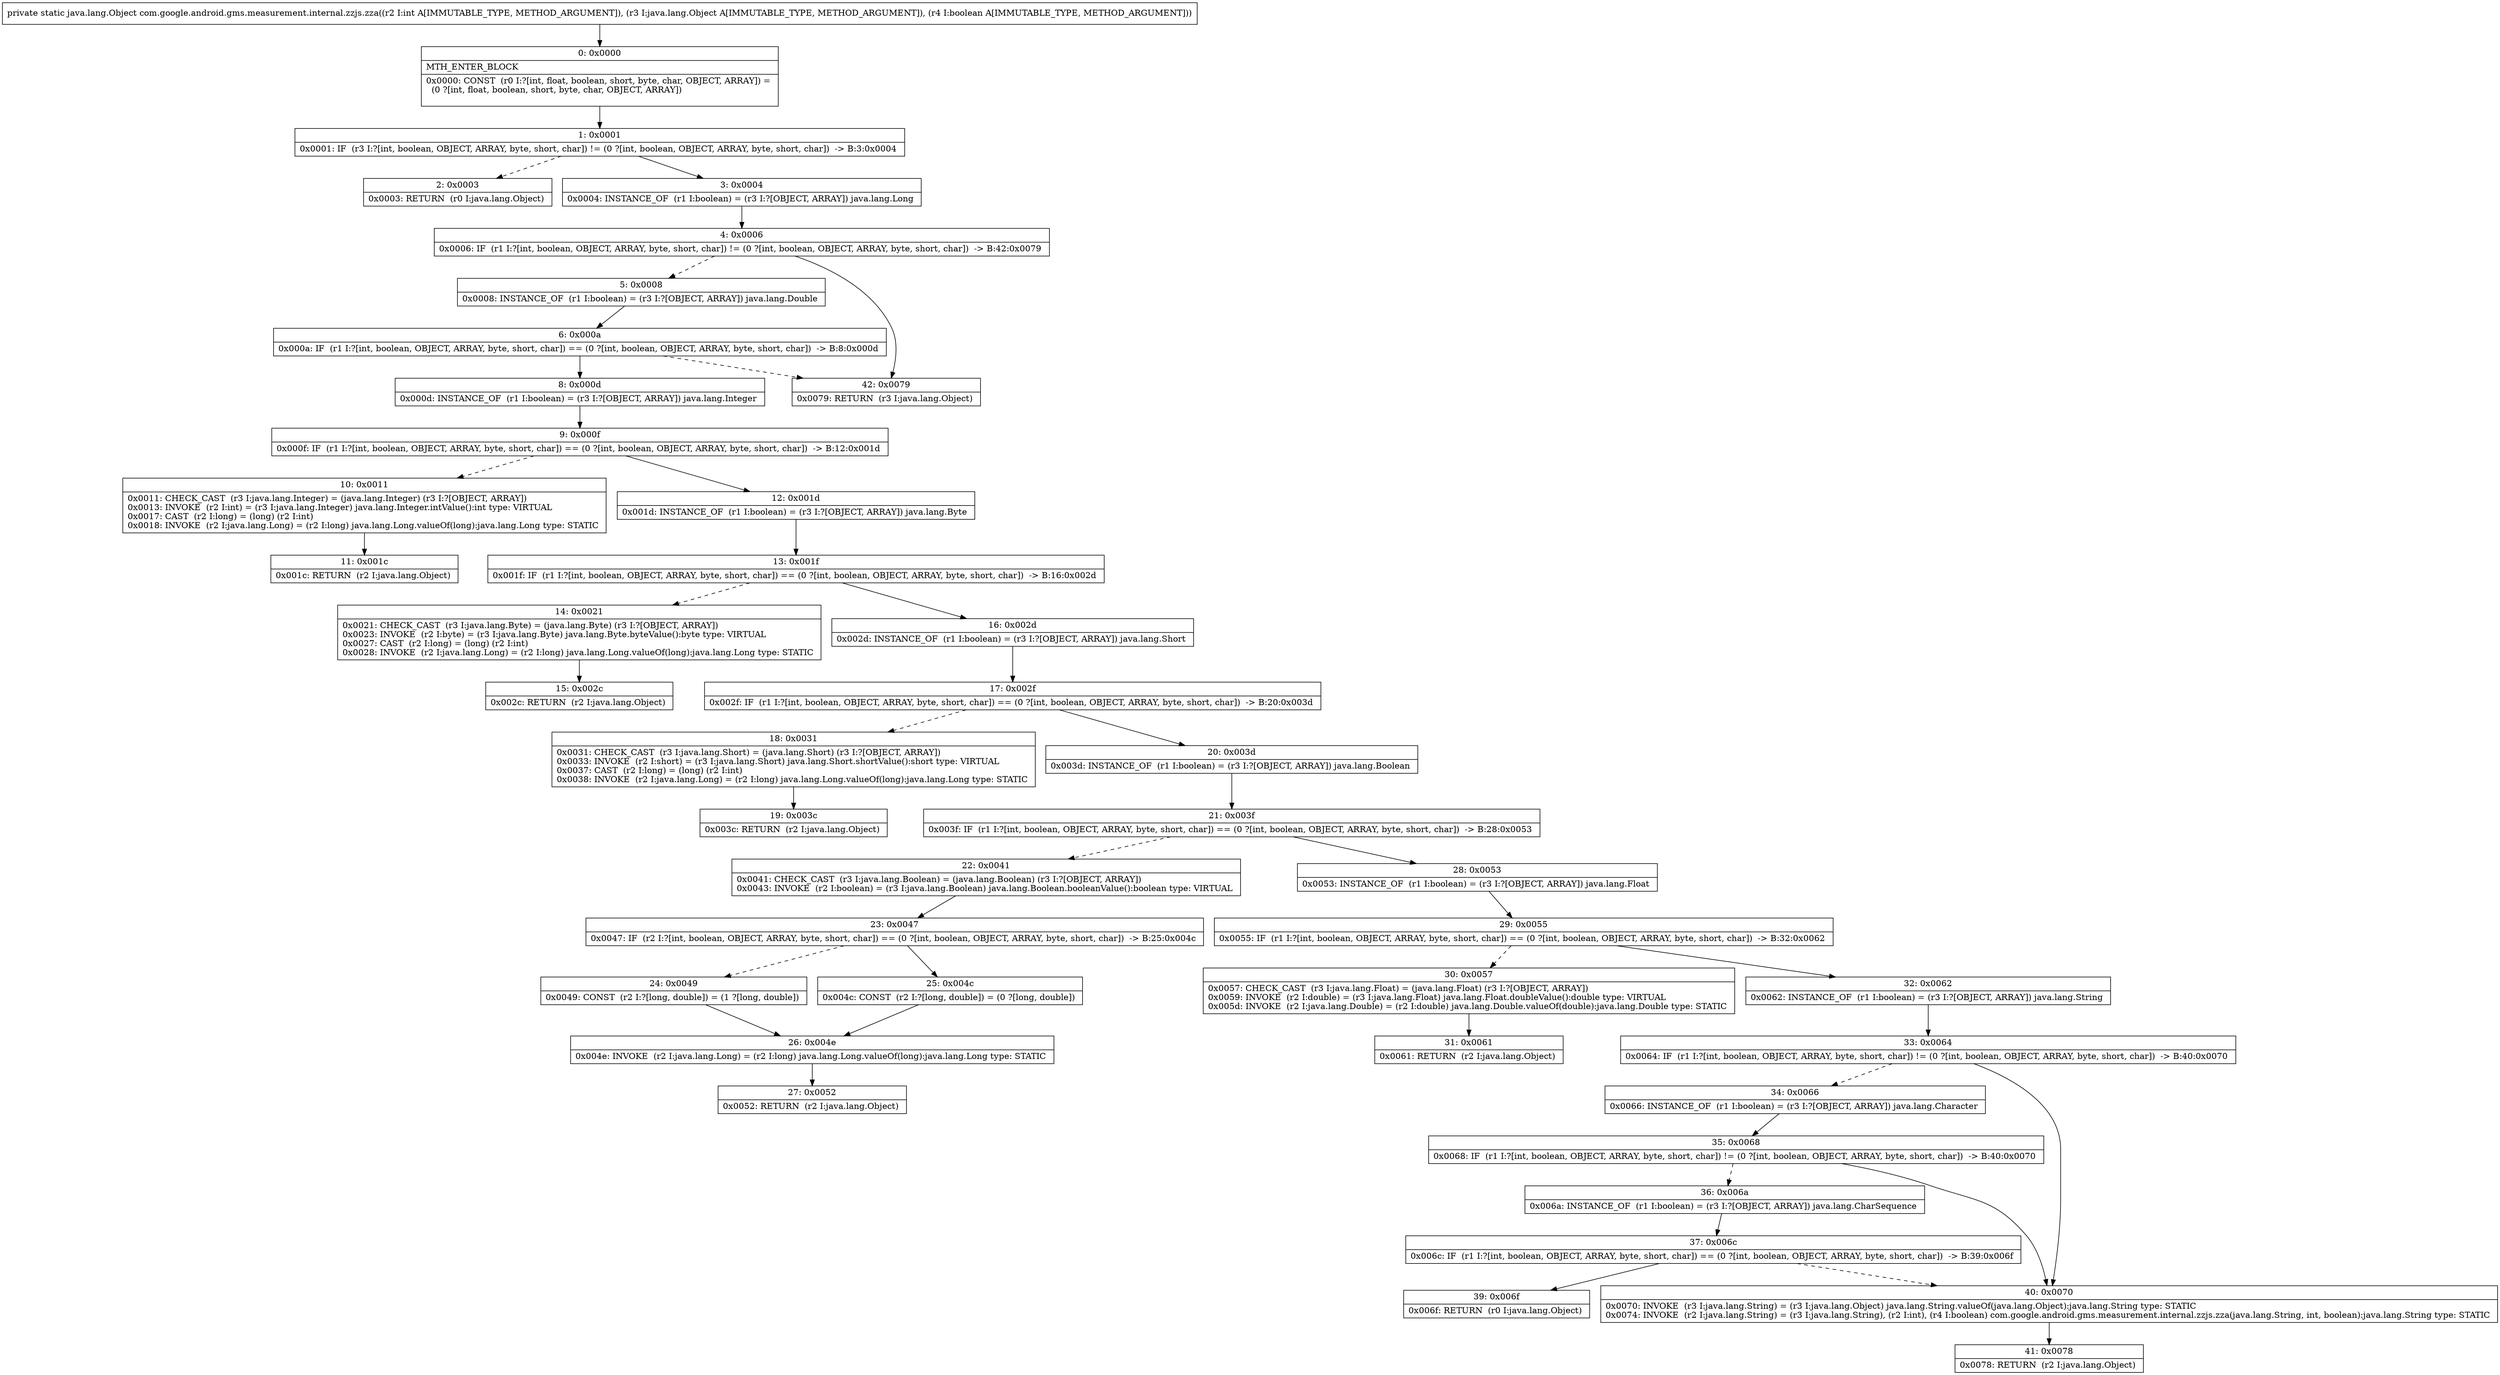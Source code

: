 digraph "CFG forcom.google.android.gms.measurement.internal.zzjs.zza(ILjava\/lang\/Object;Z)Ljava\/lang\/Object;" {
Node_0 [shape=record,label="{0\:\ 0x0000|MTH_ENTER_BLOCK\l|0x0000: CONST  (r0 I:?[int, float, boolean, short, byte, char, OBJECT, ARRAY]) = \l  (0 ?[int, float, boolean, short, byte, char, OBJECT, ARRAY])\l \l}"];
Node_1 [shape=record,label="{1\:\ 0x0001|0x0001: IF  (r3 I:?[int, boolean, OBJECT, ARRAY, byte, short, char]) != (0 ?[int, boolean, OBJECT, ARRAY, byte, short, char])  \-\> B:3:0x0004 \l}"];
Node_2 [shape=record,label="{2\:\ 0x0003|0x0003: RETURN  (r0 I:java.lang.Object) \l}"];
Node_3 [shape=record,label="{3\:\ 0x0004|0x0004: INSTANCE_OF  (r1 I:boolean) = (r3 I:?[OBJECT, ARRAY]) java.lang.Long \l}"];
Node_4 [shape=record,label="{4\:\ 0x0006|0x0006: IF  (r1 I:?[int, boolean, OBJECT, ARRAY, byte, short, char]) != (0 ?[int, boolean, OBJECT, ARRAY, byte, short, char])  \-\> B:42:0x0079 \l}"];
Node_5 [shape=record,label="{5\:\ 0x0008|0x0008: INSTANCE_OF  (r1 I:boolean) = (r3 I:?[OBJECT, ARRAY]) java.lang.Double \l}"];
Node_6 [shape=record,label="{6\:\ 0x000a|0x000a: IF  (r1 I:?[int, boolean, OBJECT, ARRAY, byte, short, char]) == (0 ?[int, boolean, OBJECT, ARRAY, byte, short, char])  \-\> B:8:0x000d \l}"];
Node_8 [shape=record,label="{8\:\ 0x000d|0x000d: INSTANCE_OF  (r1 I:boolean) = (r3 I:?[OBJECT, ARRAY]) java.lang.Integer \l}"];
Node_9 [shape=record,label="{9\:\ 0x000f|0x000f: IF  (r1 I:?[int, boolean, OBJECT, ARRAY, byte, short, char]) == (0 ?[int, boolean, OBJECT, ARRAY, byte, short, char])  \-\> B:12:0x001d \l}"];
Node_10 [shape=record,label="{10\:\ 0x0011|0x0011: CHECK_CAST  (r3 I:java.lang.Integer) = (java.lang.Integer) (r3 I:?[OBJECT, ARRAY]) \l0x0013: INVOKE  (r2 I:int) = (r3 I:java.lang.Integer) java.lang.Integer.intValue():int type: VIRTUAL \l0x0017: CAST  (r2 I:long) = (long) (r2 I:int) \l0x0018: INVOKE  (r2 I:java.lang.Long) = (r2 I:long) java.lang.Long.valueOf(long):java.lang.Long type: STATIC \l}"];
Node_11 [shape=record,label="{11\:\ 0x001c|0x001c: RETURN  (r2 I:java.lang.Object) \l}"];
Node_12 [shape=record,label="{12\:\ 0x001d|0x001d: INSTANCE_OF  (r1 I:boolean) = (r3 I:?[OBJECT, ARRAY]) java.lang.Byte \l}"];
Node_13 [shape=record,label="{13\:\ 0x001f|0x001f: IF  (r1 I:?[int, boolean, OBJECT, ARRAY, byte, short, char]) == (0 ?[int, boolean, OBJECT, ARRAY, byte, short, char])  \-\> B:16:0x002d \l}"];
Node_14 [shape=record,label="{14\:\ 0x0021|0x0021: CHECK_CAST  (r3 I:java.lang.Byte) = (java.lang.Byte) (r3 I:?[OBJECT, ARRAY]) \l0x0023: INVOKE  (r2 I:byte) = (r3 I:java.lang.Byte) java.lang.Byte.byteValue():byte type: VIRTUAL \l0x0027: CAST  (r2 I:long) = (long) (r2 I:int) \l0x0028: INVOKE  (r2 I:java.lang.Long) = (r2 I:long) java.lang.Long.valueOf(long):java.lang.Long type: STATIC \l}"];
Node_15 [shape=record,label="{15\:\ 0x002c|0x002c: RETURN  (r2 I:java.lang.Object) \l}"];
Node_16 [shape=record,label="{16\:\ 0x002d|0x002d: INSTANCE_OF  (r1 I:boolean) = (r3 I:?[OBJECT, ARRAY]) java.lang.Short \l}"];
Node_17 [shape=record,label="{17\:\ 0x002f|0x002f: IF  (r1 I:?[int, boolean, OBJECT, ARRAY, byte, short, char]) == (0 ?[int, boolean, OBJECT, ARRAY, byte, short, char])  \-\> B:20:0x003d \l}"];
Node_18 [shape=record,label="{18\:\ 0x0031|0x0031: CHECK_CAST  (r3 I:java.lang.Short) = (java.lang.Short) (r3 I:?[OBJECT, ARRAY]) \l0x0033: INVOKE  (r2 I:short) = (r3 I:java.lang.Short) java.lang.Short.shortValue():short type: VIRTUAL \l0x0037: CAST  (r2 I:long) = (long) (r2 I:int) \l0x0038: INVOKE  (r2 I:java.lang.Long) = (r2 I:long) java.lang.Long.valueOf(long):java.lang.Long type: STATIC \l}"];
Node_19 [shape=record,label="{19\:\ 0x003c|0x003c: RETURN  (r2 I:java.lang.Object) \l}"];
Node_20 [shape=record,label="{20\:\ 0x003d|0x003d: INSTANCE_OF  (r1 I:boolean) = (r3 I:?[OBJECT, ARRAY]) java.lang.Boolean \l}"];
Node_21 [shape=record,label="{21\:\ 0x003f|0x003f: IF  (r1 I:?[int, boolean, OBJECT, ARRAY, byte, short, char]) == (0 ?[int, boolean, OBJECT, ARRAY, byte, short, char])  \-\> B:28:0x0053 \l}"];
Node_22 [shape=record,label="{22\:\ 0x0041|0x0041: CHECK_CAST  (r3 I:java.lang.Boolean) = (java.lang.Boolean) (r3 I:?[OBJECT, ARRAY]) \l0x0043: INVOKE  (r2 I:boolean) = (r3 I:java.lang.Boolean) java.lang.Boolean.booleanValue():boolean type: VIRTUAL \l}"];
Node_23 [shape=record,label="{23\:\ 0x0047|0x0047: IF  (r2 I:?[int, boolean, OBJECT, ARRAY, byte, short, char]) == (0 ?[int, boolean, OBJECT, ARRAY, byte, short, char])  \-\> B:25:0x004c \l}"];
Node_24 [shape=record,label="{24\:\ 0x0049|0x0049: CONST  (r2 I:?[long, double]) = (1 ?[long, double]) \l}"];
Node_25 [shape=record,label="{25\:\ 0x004c|0x004c: CONST  (r2 I:?[long, double]) = (0 ?[long, double]) \l}"];
Node_26 [shape=record,label="{26\:\ 0x004e|0x004e: INVOKE  (r2 I:java.lang.Long) = (r2 I:long) java.lang.Long.valueOf(long):java.lang.Long type: STATIC \l}"];
Node_27 [shape=record,label="{27\:\ 0x0052|0x0052: RETURN  (r2 I:java.lang.Object) \l}"];
Node_28 [shape=record,label="{28\:\ 0x0053|0x0053: INSTANCE_OF  (r1 I:boolean) = (r3 I:?[OBJECT, ARRAY]) java.lang.Float \l}"];
Node_29 [shape=record,label="{29\:\ 0x0055|0x0055: IF  (r1 I:?[int, boolean, OBJECT, ARRAY, byte, short, char]) == (0 ?[int, boolean, OBJECT, ARRAY, byte, short, char])  \-\> B:32:0x0062 \l}"];
Node_30 [shape=record,label="{30\:\ 0x0057|0x0057: CHECK_CAST  (r3 I:java.lang.Float) = (java.lang.Float) (r3 I:?[OBJECT, ARRAY]) \l0x0059: INVOKE  (r2 I:double) = (r3 I:java.lang.Float) java.lang.Float.doubleValue():double type: VIRTUAL \l0x005d: INVOKE  (r2 I:java.lang.Double) = (r2 I:double) java.lang.Double.valueOf(double):java.lang.Double type: STATIC \l}"];
Node_31 [shape=record,label="{31\:\ 0x0061|0x0061: RETURN  (r2 I:java.lang.Object) \l}"];
Node_32 [shape=record,label="{32\:\ 0x0062|0x0062: INSTANCE_OF  (r1 I:boolean) = (r3 I:?[OBJECT, ARRAY]) java.lang.String \l}"];
Node_33 [shape=record,label="{33\:\ 0x0064|0x0064: IF  (r1 I:?[int, boolean, OBJECT, ARRAY, byte, short, char]) != (0 ?[int, boolean, OBJECT, ARRAY, byte, short, char])  \-\> B:40:0x0070 \l}"];
Node_34 [shape=record,label="{34\:\ 0x0066|0x0066: INSTANCE_OF  (r1 I:boolean) = (r3 I:?[OBJECT, ARRAY]) java.lang.Character \l}"];
Node_35 [shape=record,label="{35\:\ 0x0068|0x0068: IF  (r1 I:?[int, boolean, OBJECT, ARRAY, byte, short, char]) != (0 ?[int, boolean, OBJECT, ARRAY, byte, short, char])  \-\> B:40:0x0070 \l}"];
Node_36 [shape=record,label="{36\:\ 0x006a|0x006a: INSTANCE_OF  (r1 I:boolean) = (r3 I:?[OBJECT, ARRAY]) java.lang.CharSequence \l}"];
Node_37 [shape=record,label="{37\:\ 0x006c|0x006c: IF  (r1 I:?[int, boolean, OBJECT, ARRAY, byte, short, char]) == (0 ?[int, boolean, OBJECT, ARRAY, byte, short, char])  \-\> B:39:0x006f \l}"];
Node_39 [shape=record,label="{39\:\ 0x006f|0x006f: RETURN  (r0 I:java.lang.Object) \l}"];
Node_40 [shape=record,label="{40\:\ 0x0070|0x0070: INVOKE  (r3 I:java.lang.String) = (r3 I:java.lang.Object) java.lang.String.valueOf(java.lang.Object):java.lang.String type: STATIC \l0x0074: INVOKE  (r2 I:java.lang.String) = (r3 I:java.lang.String), (r2 I:int), (r4 I:boolean) com.google.android.gms.measurement.internal.zzjs.zza(java.lang.String, int, boolean):java.lang.String type: STATIC \l}"];
Node_41 [shape=record,label="{41\:\ 0x0078|0x0078: RETURN  (r2 I:java.lang.Object) \l}"];
Node_42 [shape=record,label="{42\:\ 0x0079|0x0079: RETURN  (r3 I:java.lang.Object) \l}"];
MethodNode[shape=record,label="{private static java.lang.Object com.google.android.gms.measurement.internal.zzjs.zza((r2 I:int A[IMMUTABLE_TYPE, METHOD_ARGUMENT]), (r3 I:java.lang.Object A[IMMUTABLE_TYPE, METHOD_ARGUMENT]), (r4 I:boolean A[IMMUTABLE_TYPE, METHOD_ARGUMENT])) }"];
MethodNode -> Node_0;
Node_0 -> Node_1;
Node_1 -> Node_2[style=dashed];
Node_1 -> Node_3;
Node_3 -> Node_4;
Node_4 -> Node_5[style=dashed];
Node_4 -> Node_42;
Node_5 -> Node_6;
Node_6 -> Node_8;
Node_6 -> Node_42[style=dashed];
Node_8 -> Node_9;
Node_9 -> Node_10[style=dashed];
Node_9 -> Node_12;
Node_10 -> Node_11;
Node_12 -> Node_13;
Node_13 -> Node_14[style=dashed];
Node_13 -> Node_16;
Node_14 -> Node_15;
Node_16 -> Node_17;
Node_17 -> Node_18[style=dashed];
Node_17 -> Node_20;
Node_18 -> Node_19;
Node_20 -> Node_21;
Node_21 -> Node_22[style=dashed];
Node_21 -> Node_28;
Node_22 -> Node_23;
Node_23 -> Node_24[style=dashed];
Node_23 -> Node_25;
Node_24 -> Node_26;
Node_25 -> Node_26;
Node_26 -> Node_27;
Node_28 -> Node_29;
Node_29 -> Node_30[style=dashed];
Node_29 -> Node_32;
Node_30 -> Node_31;
Node_32 -> Node_33;
Node_33 -> Node_34[style=dashed];
Node_33 -> Node_40;
Node_34 -> Node_35;
Node_35 -> Node_36[style=dashed];
Node_35 -> Node_40;
Node_36 -> Node_37;
Node_37 -> Node_39;
Node_37 -> Node_40[style=dashed];
Node_40 -> Node_41;
}

